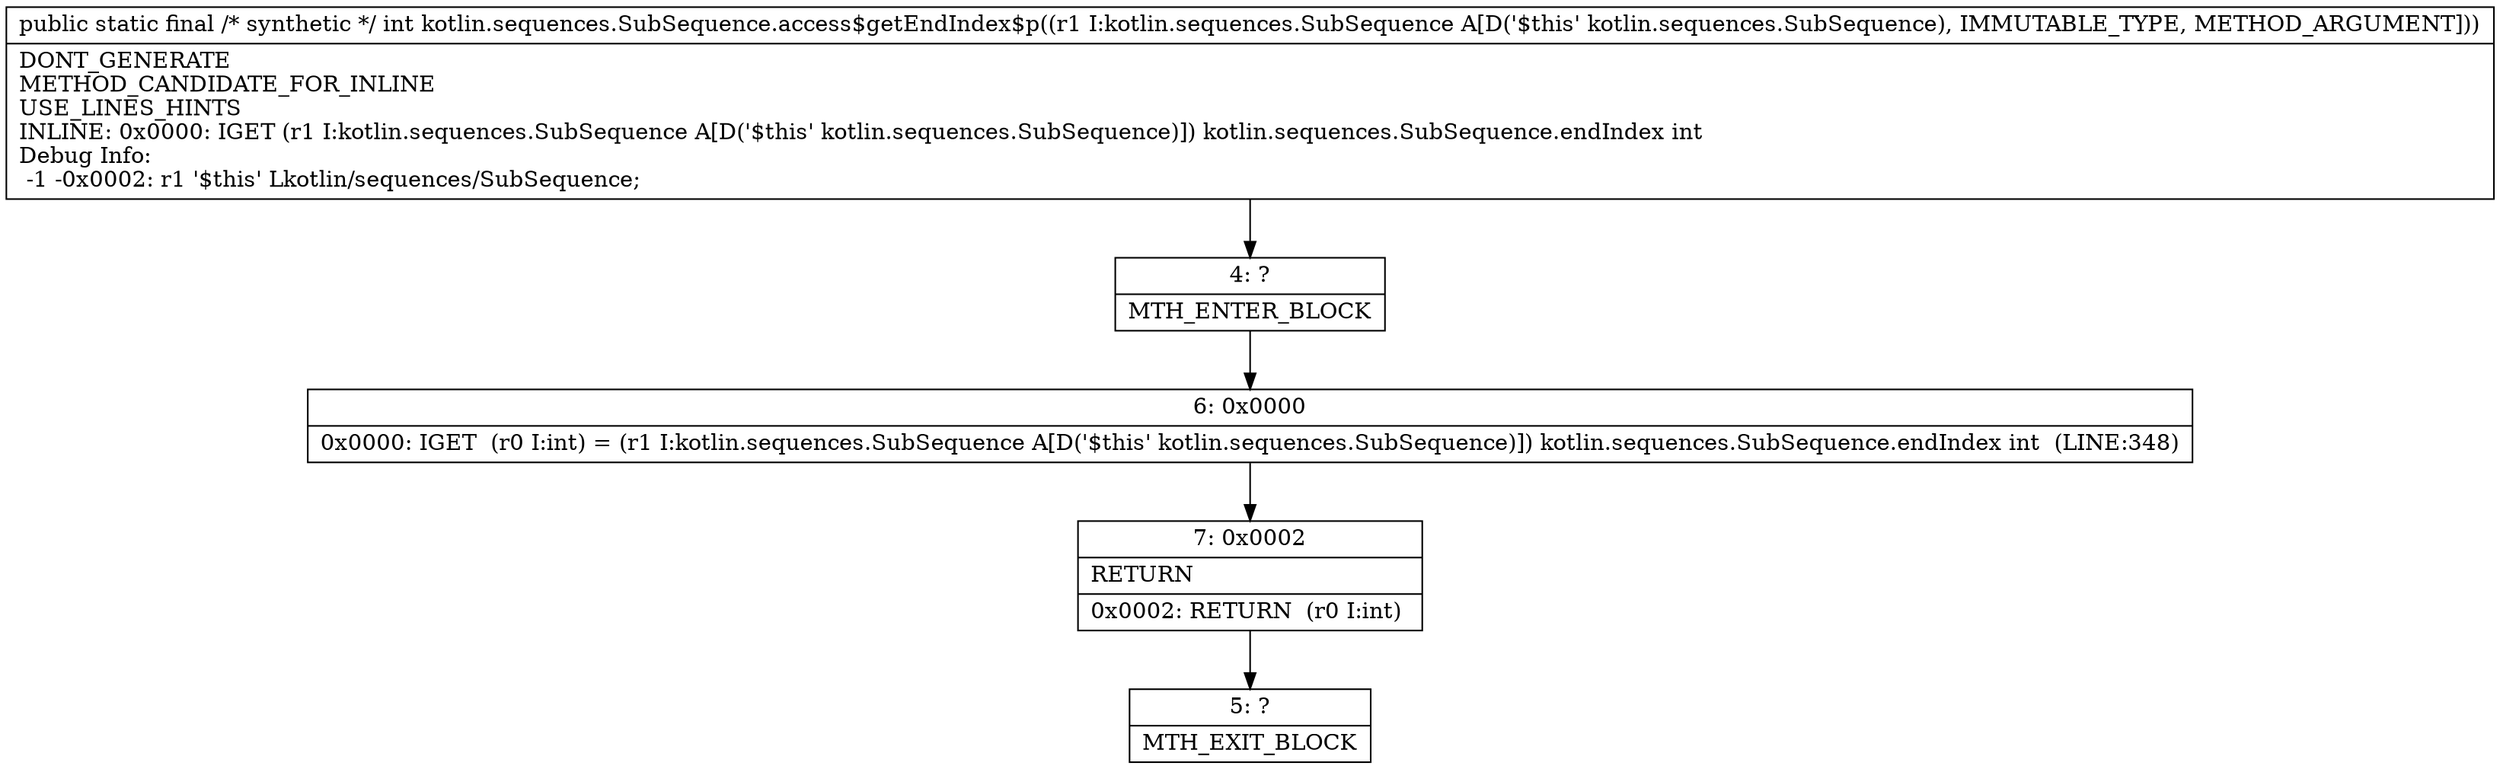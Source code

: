 digraph "CFG forkotlin.sequences.SubSequence.access$getEndIndex$p(Lkotlin\/sequences\/SubSequence;)I" {
Node_4 [shape=record,label="{4\:\ ?|MTH_ENTER_BLOCK\l}"];
Node_6 [shape=record,label="{6\:\ 0x0000|0x0000: IGET  (r0 I:int) = (r1 I:kotlin.sequences.SubSequence A[D('$this' kotlin.sequences.SubSequence)]) kotlin.sequences.SubSequence.endIndex int  (LINE:348)\l}"];
Node_7 [shape=record,label="{7\:\ 0x0002|RETURN\l|0x0002: RETURN  (r0 I:int) \l}"];
Node_5 [shape=record,label="{5\:\ ?|MTH_EXIT_BLOCK\l}"];
MethodNode[shape=record,label="{public static final \/* synthetic *\/ int kotlin.sequences.SubSequence.access$getEndIndex$p((r1 I:kotlin.sequences.SubSequence A[D('$this' kotlin.sequences.SubSequence), IMMUTABLE_TYPE, METHOD_ARGUMENT]))  | DONT_GENERATE\lMETHOD_CANDIDATE_FOR_INLINE\lUSE_LINES_HINTS\lINLINE: 0x0000: IGET  (r1 I:kotlin.sequences.SubSequence A[D('$this' kotlin.sequences.SubSequence)]) kotlin.sequences.SubSequence.endIndex int\lDebug Info:\l  \-1 \-0x0002: r1 '$this' Lkotlin\/sequences\/SubSequence;\l}"];
MethodNode -> Node_4;Node_4 -> Node_6;
Node_6 -> Node_7;
Node_7 -> Node_5;
}

